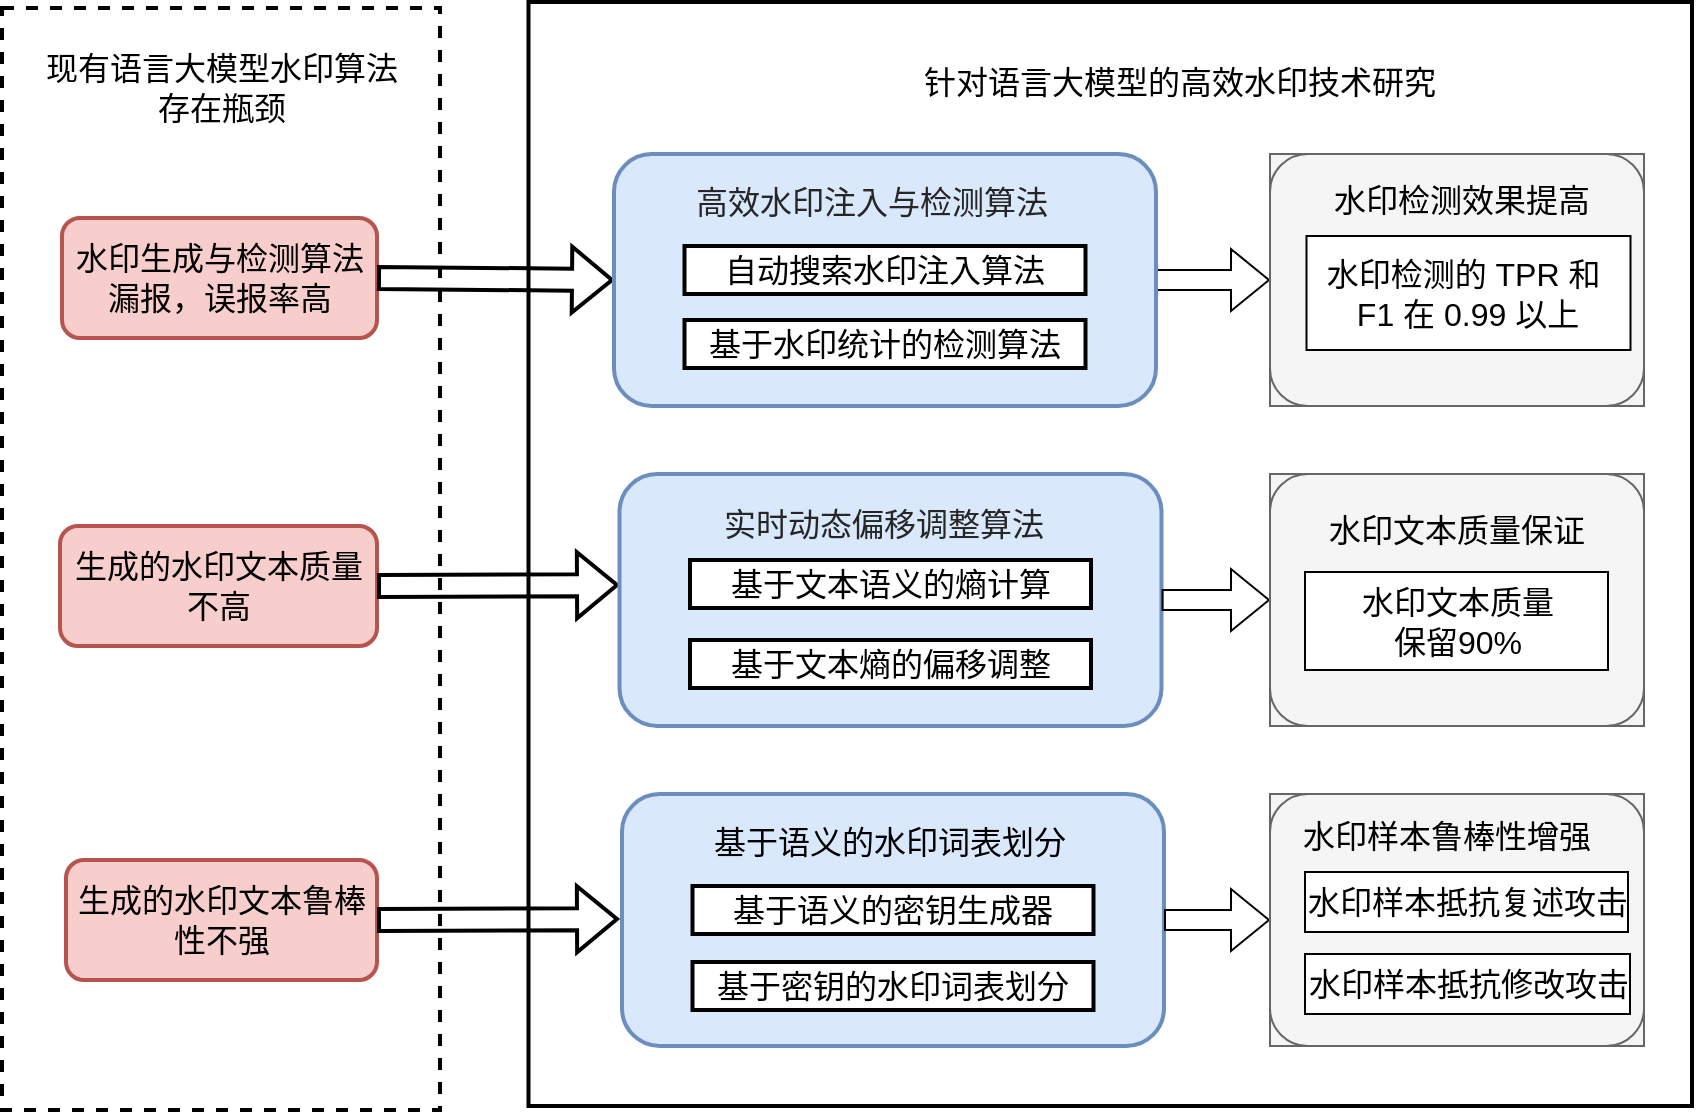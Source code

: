 <mxfile version="24.8.6">
  <diagram name="第 1 页" id="WsUeDXoYboS5X6KQYINQ">
    <mxGraphModel dx="958" dy="1035" grid="0" gridSize="10" guides="1" tooltips="1" connect="1" arrows="1" fold="1" page="0" pageScale="1" pageWidth="827" pageHeight="1169" background="#ffffff" math="0" shadow="0">
      <root>
        <mxCell id="0" />
        <mxCell id="1" parent="0" />
        <mxCell id="NgHbxKrIoI2VRAnCzw2G-6" value="" style="rounded=0;whiteSpace=wrap;html=1;fillColor=none;fontSize=16;strokeWidth=2;fontFamily=Times New Roman;" parent="1" vertex="1">
          <mxGeometry x="585.25" y="156" width="581.75" height="552" as="geometry" />
        </mxCell>
        <mxCell id="NgHbxKrIoI2VRAnCzw2G-1" value="" style="rounded=0;whiteSpace=wrap;html=1;fillColor=none;dashed=1;fontSize=16;strokeWidth=2;fontFamily=Times New Roman;" parent="1" vertex="1">
          <mxGeometry x="322" y="159" width="219" height="551" as="geometry" />
        </mxCell>
        <mxCell id="NgHbxKrIoI2VRAnCzw2G-2" value="现有语言大模型水印算法存在瓶颈" style="text;html=1;align=center;verticalAlign=middle;whiteSpace=wrap;rounded=0;fontSize=16;strokeWidth=2;fontFamily=Times New Roman;" parent="1" vertex="1">
          <mxGeometry x="337.75" y="184" width="188" height="30" as="geometry" />
        </mxCell>
        <mxCell id="NgHbxKrIoI2VRAnCzw2G-3" value="水印生成与检测算法漏报，误报率高" style="rounded=1;whiteSpace=wrap;html=1;fontSize=16;strokeWidth=2;fillColor=#f8cecc;strokeColor=#b85450;fontFamily=Times New Roman;" parent="1" vertex="1">
          <mxGeometry x="352" y="264" width="157.5" height="60" as="geometry" />
        </mxCell>
        <mxCell id="NgHbxKrIoI2VRAnCzw2G-4" value="&lt;div style=&quot;font-size: 16px;&quot;&gt;&lt;span style=&quot;background-color: initial; font-size: 16px;&quot;&gt;生成的水印文本质量不高&lt;/span&gt;&lt;/div&gt;" style="rounded=1;whiteSpace=wrap;html=1;fontSize=16;align=center;strokeWidth=2;fillColor=#f8cecc;strokeColor=#b85450;fontFamily=Times New Roman;" parent="1" vertex="1">
          <mxGeometry x="351" y="418" width="158.5" height="60" as="geometry" />
        </mxCell>
        <mxCell id="NgHbxKrIoI2VRAnCzw2G-5" value="生成的水印文本鲁棒性不强" style="rounded=1;whiteSpace=wrap;html=1;fontSize=16;strokeWidth=2;fillColor=#f8cecc;strokeColor=#b85450;fontFamily=Times New Roman;" parent="1" vertex="1">
          <mxGeometry x="354" y="585" width="155.5" height="60" as="geometry" />
        </mxCell>
        <mxCell id="NgHbxKrIoI2VRAnCzw2G-7" value="&lt;p class=&quot;MsoListParagraph&quot; style=&quot;margin-left: 24pt; text-indent: 0cm; line-height: 150%; font-size: 16px;&quot;&gt;&lt;span style=&quot;font-size: 16px; line-height: 150%;&quot;&gt;针对语言大模型的高效水印技术研究&lt;span style=&quot;font-size: 16px;&quot; lang=&quot;EN-US&quot;&gt;&lt;/span&gt;&lt;/span&gt;&lt;/p&gt;" style="text;whiteSpace=wrap;html=1;fontSize=16;strokeWidth=2;fontFamily=Times New Roman;" parent="1" vertex="1">
          <mxGeometry x="749" y="162" width="324" height="56" as="geometry" />
        </mxCell>
        <mxCell id="NgHbxKrIoI2VRAnCzw2G-36" value="" style="shape=flexArrow;endArrow=classic;html=1;rounded=0;entryX=0;entryY=0.5;entryDx=0;entryDy=0;exitX=1;exitY=0.5;exitDx=0;exitDy=0;strokeWidth=2;fontFamily=Times New Roman;fontSize=16;" parent="1" source="NgHbxKrIoI2VRAnCzw2G-3" target="NgHbxKrIoI2VRAnCzw2G-8" edge="1">
          <mxGeometry width="50" height="50" relative="1" as="geometry">
            <mxPoint x="477" y="311" as="sourcePoint" />
            <mxPoint x="527" y="261" as="targetPoint" />
          </mxGeometry>
        </mxCell>
        <mxCell id="NgHbxKrIoI2VRAnCzw2G-37" value="" style="shape=flexArrow;endArrow=classic;html=1;rounded=0;entryX=0;entryY=0.5;entryDx=0;entryDy=0;exitX=1;exitY=0.5;exitDx=0;exitDy=0;strokeWidth=2;fontFamily=Times New Roman;fontSize=16;" parent="1" source="NgHbxKrIoI2VRAnCzw2G-4" edge="1">
          <mxGeometry width="50" height="50" relative="1" as="geometry">
            <mxPoint x="449.5" y="447.5" as="sourcePoint" />
            <mxPoint x="630.5" y="447.5" as="targetPoint" />
          </mxGeometry>
        </mxCell>
        <mxCell id="NgHbxKrIoI2VRAnCzw2G-38" value="" style="shape=flexArrow;endArrow=classic;html=1;rounded=0;entryX=0;entryY=0.5;entryDx=0;entryDy=0;exitX=1;exitY=0.5;exitDx=0;exitDy=0;strokeWidth=2;fontFamily=Times New Roman;fontSize=16;" parent="1" source="NgHbxKrIoI2VRAnCzw2G-5" edge="1">
          <mxGeometry width="50" height="50" relative="1" as="geometry">
            <mxPoint x="449.5" y="614.5" as="sourcePoint" />
            <mxPoint x="630.5" y="614.5" as="targetPoint" />
          </mxGeometry>
        </mxCell>
        <mxCell id="NgHbxKrIoI2VRAnCzw2G-52" value="" style="group;fillColor=#f5f5f5;strokeColor=#666666;fontColor=#333333;container=0;fontSize=16;" parent="1" vertex="1" connectable="0">
          <mxGeometry x="956" y="232" width="187" height="126" as="geometry" />
        </mxCell>
        <mxCell id="NgHbxKrIoI2VRAnCzw2G-53" value="" style="group;fillColor=#f5f5f5;strokeColor=#666666;fontColor=#333333;container=0;fontSize=16;" parent="1" vertex="1" connectable="0">
          <mxGeometry x="956" y="392" width="187" height="126" as="geometry" />
        </mxCell>
        <mxCell id="NgHbxKrIoI2VRAnCzw2G-54" value="" style="group;fillColor=#f5f5f5;strokeColor=#666666;fontColor=#333333;container=0;fontSize=16;" parent="1" vertex="1" connectable="0">
          <mxGeometry x="956" y="552" width="187" height="126" as="geometry" />
        </mxCell>
        <mxCell id="NgHbxKrIoI2VRAnCzw2G-59" value="" style="group;fontSize=16;" parent="1" vertex="1" connectable="0">
          <mxGeometry x="630.75" y="392" width="271" height="126" as="geometry" />
        </mxCell>
        <mxCell id="NgHbxKrIoI2VRAnCzw2G-30" value="" style="rounded=1;whiteSpace=wrap;html=1;fontSize=16;fillColor=#dae8fc;strokeColor=#6c8ebf;strokeWidth=2;fontFamily=Times New Roman;" parent="NgHbxKrIoI2VRAnCzw2G-59" vertex="1">
          <mxGeometry width="271" height="126" as="geometry" />
        </mxCell>
        <mxCell id="NgHbxKrIoI2VRAnCzw2G-14" value="&lt;span style=&quot;color: rgb(38, 38, 38); font-size: 16px; font-style: normal; font-variant-ligatures: none; font-variant-caps: normal; font-weight: 400; letter-spacing: normal; orphans: 2; text-align: start; text-indent: 0px; text-transform: none; widows: 2; word-spacing: 0px; -webkit-text-stroke-width: 0px; white-space: break-spaces; text-decoration-thickness: initial; text-decoration-style: initial; text-decoration-color: initial; float: none; display: inline !important;&quot;&gt;实时动态偏移调整算法&lt;/span&gt;" style="text;whiteSpace=wrap;html=1;fontSize=16;strokeWidth=2;labelBackgroundColor=none;fontFamily=Times New Roman;" parent="NgHbxKrIoI2VRAnCzw2G-59" vertex="1">
          <mxGeometry x="50.25" y="9" width="167.25" height="34" as="geometry" />
        </mxCell>
        <mxCell id="NgHbxKrIoI2VRAnCzw2G-15" value="基于文本语义的熵计算" style="rounded=0;whiteSpace=wrap;html=1;fontSize=16;strokeWidth=2;fontFamily=Times New Roman;" parent="NgHbxKrIoI2VRAnCzw2G-59" vertex="1">
          <mxGeometry x="35.25" y="43" width="200.5" height="24" as="geometry" />
        </mxCell>
        <mxCell id="NgHbxKrIoI2VRAnCzw2G-16" value="基于文本熵的偏移调整" style="rounded=0;whiteSpace=wrap;html=1;fontSize=16;strokeWidth=2;fontFamily=Times New Roman;" parent="NgHbxKrIoI2VRAnCzw2G-59" vertex="1">
          <mxGeometry x="35.25" y="83" width="200.5" height="24" as="geometry" />
        </mxCell>
        <mxCell id="NgHbxKrIoI2VRAnCzw2G-60" value="" style="group;fontSize=16;" parent="1" vertex="1" connectable="0">
          <mxGeometry x="632" y="552" width="271" height="126" as="geometry" />
        </mxCell>
        <mxCell id="NgHbxKrIoI2VRAnCzw2G-27" value="" style="rounded=1;whiteSpace=wrap;html=1;fontSize=16;fillColor=#dae8fc;strokeColor=#6c8ebf;strokeWidth=2;fontFamily=Times New Roman;" parent="NgHbxKrIoI2VRAnCzw2G-60" vertex="1">
          <mxGeometry width="271" height="126" as="geometry" />
        </mxCell>
        <mxCell id="NgHbxKrIoI2VRAnCzw2G-19" value="&lt;span style=&quot;font-size: 16px; font-style: normal; font-variant-ligatures: none; font-variant-caps: normal; font-weight: 400; letter-spacing: normal; orphans: 2; text-align: start; text-indent: 0px; text-transform: none; widows: 2; word-spacing: 0px; -webkit-text-stroke-width: 0px; white-space: break-spaces; text-decoration-thickness: initial; text-decoration-style: initial; text-decoration-color: initial; float: none; display: inline !important;&quot;&gt;基于语义的水印词表划分&lt;/span&gt;" style="text;whiteSpace=wrap;html=1;fontSize=16;strokeWidth=2;fontColor=default;labelBackgroundColor=none;fontFamily=Times New Roman;" parent="NgHbxKrIoI2VRAnCzw2G-60" vertex="1">
          <mxGeometry x="44.38" y="8" width="179" height="34" as="geometry" />
        </mxCell>
        <mxCell id="NgHbxKrIoI2VRAnCzw2G-20" value="基于语义的密钥生成器" style="rounded=0;whiteSpace=wrap;html=1;fontSize=16;strokeWidth=2;fontFamily=Times New Roman;" parent="NgHbxKrIoI2VRAnCzw2G-60" vertex="1">
          <mxGeometry x="35.25" y="46" width="200.5" height="24" as="geometry" />
        </mxCell>
        <mxCell id="NgHbxKrIoI2VRAnCzw2G-21" value="基于密钥的水印词表划分" style="rounded=0;whiteSpace=wrap;html=1;fontSize=16;strokeWidth=2;fontFamily=Times New Roman;" parent="NgHbxKrIoI2VRAnCzw2G-60" vertex="1">
          <mxGeometry x="35.25" y="84" width="200.5" height="24" as="geometry" />
        </mxCell>
        <mxCell id="NgHbxKrIoI2VRAnCzw2G-63" style="edgeStyle=orthogonalEdgeStyle;rounded=0;orthogonalLoop=1;jettySize=auto;html=1;exitX=1;exitY=0.5;exitDx=0;exitDy=0;entryX=0;entryY=0.5;entryDx=0;entryDy=0;shape=flexArrow;fontSize=16;" parent="1" source="NgHbxKrIoI2VRAnCzw2G-8" target="NgHbxKrIoI2VRAnCzw2G-39" edge="1">
          <mxGeometry relative="1" as="geometry" />
        </mxCell>
        <mxCell id="NgHbxKrIoI2VRAnCzw2G-64" style="edgeStyle=orthogonalEdgeStyle;rounded=0;orthogonalLoop=1;jettySize=auto;html=1;exitX=1;exitY=0.5;exitDx=0;exitDy=0;shape=flexArrow;fontSize=16;" parent="1" source="NgHbxKrIoI2VRAnCzw2G-30" target="NgHbxKrIoI2VRAnCzw2G-44" edge="1">
          <mxGeometry relative="1" as="geometry" />
        </mxCell>
        <mxCell id="NgHbxKrIoI2VRAnCzw2G-66" style="edgeStyle=orthogonalEdgeStyle;rounded=0;orthogonalLoop=1;jettySize=auto;html=1;exitX=1;exitY=0.5;exitDx=0;exitDy=0;entryX=0;entryY=0.5;entryDx=0;entryDy=0;shape=flexArrow;fontSize=16;" parent="1" source="NgHbxKrIoI2VRAnCzw2G-27" target="NgHbxKrIoI2VRAnCzw2G-48" edge="1">
          <mxGeometry relative="1" as="geometry" />
        </mxCell>
        <mxCell id="NgHbxKrIoI2VRAnCzw2G-39" value="" style="rounded=1;whiteSpace=wrap;html=1;fillColor=#f5f5f5;fontColor=#333333;strokeColor=#666666;fontSize=16;" parent="1" vertex="1">
          <mxGeometry x="956" y="232" width="187" height="126" as="geometry" />
        </mxCell>
        <mxCell id="NgHbxKrIoI2VRAnCzw2G-40" value="水印检测效果提高" style="text;html=1;align=center;verticalAlign=middle;whiteSpace=wrap;rounded=0;fontSize=16;" parent="1" vertex="1">
          <mxGeometry x="984" y="240" width="136" height="30" as="geometry" />
        </mxCell>
        <mxCell id="NgHbxKrIoI2VRAnCzw2G-42" value="水印检测的 TPR 和&amp;nbsp;&lt;div&gt;F1 在 0.99 以上&lt;/div&gt;" style="rounded=0;whiteSpace=wrap;html=1;fontSize=16;" parent="1" vertex="1">
          <mxGeometry x="974.25" y="273" width="162" height="57" as="geometry" />
        </mxCell>
        <mxCell id="NgHbxKrIoI2VRAnCzw2G-44" value="" style="rounded=1;whiteSpace=wrap;html=1;fillColor=#f5f5f5;fontColor=#333333;strokeColor=#666666;fontSize=16;" parent="1" vertex="1">
          <mxGeometry x="956" y="392" width="187" height="126" as="geometry" />
        </mxCell>
        <mxCell id="NgHbxKrIoI2VRAnCzw2G-45" value="水印文本质量保证" style="text;html=1;align=center;verticalAlign=middle;whiteSpace=wrap;rounded=0;fontSize=16;" parent="1" vertex="1">
          <mxGeometry x="984.25" y="405" width="130.5" height="30" as="geometry" />
        </mxCell>
        <mxCell id="NgHbxKrIoI2VRAnCzw2G-46" value="水印文本质量&lt;div&gt;保留90%&lt;/div&gt;" style="rounded=0;whiteSpace=wrap;html=1;fontSize=16;" parent="1" vertex="1">
          <mxGeometry x="973.5" y="441" width="151.5" height="49" as="geometry" />
        </mxCell>
        <mxCell id="NgHbxKrIoI2VRAnCzw2G-48" value="" style="rounded=1;whiteSpace=wrap;html=1;fillColor=#f5f5f5;fontColor=#333333;strokeColor=#666666;fontSize=16;" parent="1" vertex="1">
          <mxGeometry x="956" y="552" width="187" height="126" as="geometry" />
        </mxCell>
        <mxCell id="NgHbxKrIoI2VRAnCzw2G-49" value="水印样本鲁棒性增强" style="text;html=1;align=center;verticalAlign=middle;whiteSpace=wrap;rounded=0;fontSize=16;" parent="1" vertex="1">
          <mxGeometry x="969" y="558" width="151" height="30" as="geometry" />
        </mxCell>
        <mxCell id="NgHbxKrIoI2VRAnCzw2G-50" value="水印样本抵抗复述攻击" style="rounded=0;whiteSpace=wrap;html=1;fontSize=16;" parent="1" vertex="1">
          <mxGeometry x="973.5" y="591" width="161.5" height="30" as="geometry" />
        </mxCell>
        <mxCell id="NgHbxKrIoI2VRAnCzw2G-51" value="水印样本抵抗修改攻击" style="rounded=0;whiteSpace=wrap;html=1;fontSize=16;" parent="1" vertex="1">
          <mxGeometry x="973.5" y="632" width="162.5" height="30" as="geometry" />
        </mxCell>
        <mxCell id="evoFBa3w4tsomMF6-hlU-1" value="" style="group;fontSize=16;" parent="1" vertex="1" connectable="0">
          <mxGeometry x="628" y="227" width="271" height="126" as="geometry" />
        </mxCell>
        <mxCell id="NgHbxKrIoI2VRAnCzw2G-8" value="" style="rounded=1;whiteSpace=wrap;html=1;fontSize=16;fillColor=#dae8fc;strokeColor=#6c8ebf;strokeWidth=2;fontFamily=Times New Roman;" parent="evoFBa3w4tsomMF6-hlU-1" vertex="1">
          <mxGeometry y="5" width="271" height="126" as="geometry" />
        </mxCell>
        <mxCell id="NgHbxKrIoI2VRAnCzw2G-11" value="自动搜索水印注入算法" style="rounded=0;whiteSpace=wrap;html=1;fontSize=16;strokeWidth=2;fontFamily=Times New Roman;" parent="evoFBa3w4tsomMF6-hlU-1" vertex="1">
          <mxGeometry x="35.25" y="51" width="200.5" height="24" as="geometry" />
        </mxCell>
        <mxCell id="NgHbxKrIoI2VRAnCzw2G-12" value="基于水印统计的检测算法" style="rounded=0;whiteSpace=wrap;html=1;fontSize=16;strokeWidth=2;fontFamily=Times New Roman;" parent="evoFBa3w4tsomMF6-hlU-1" vertex="1">
          <mxGeometry x="35.25" y="88" width="200.5" height="24" as="geometry" />
        </mxCell>
        <mxCell id="NgHbxKrIoI2VRAnCzw2G-9" value="&lt;span style=&quot;color: rgb(38, 38, 38); font-size: 16px; font-style: normal; font-variant-ligatures: none; font-variant-caps: normal; font-weight: 400; letter-spacing: normal; orphans: 2; text-align: start; text-indent: 0px; text-transform: none; widows: 2; word-spacing: 0px; -webkit-text-stroke-width: 0px; white-space: break-spaces; text-decoration-thickness: initial; text-decoration-style: initial; text-decoration-color: initial; float: none; display: inline !important;&quot;&gt;高效水印注入与检测算法&lt;/span&gt;" style="text;whiteSpace=wrap;html=1;fontSize=16;strokeWidth=2;fillColor=none;labelBackgroundColor=none;fontFamily=Times New Roman;" parent="evoFBa3w4tsomMF6-hlU-1" vertex="1">
          <mxGeometry x="39" y="13" width="185" height="27" as="geometry" />
        </mxCell>
      </root>
    </mxGraphModel>
  </diagram>
</mxfile>
